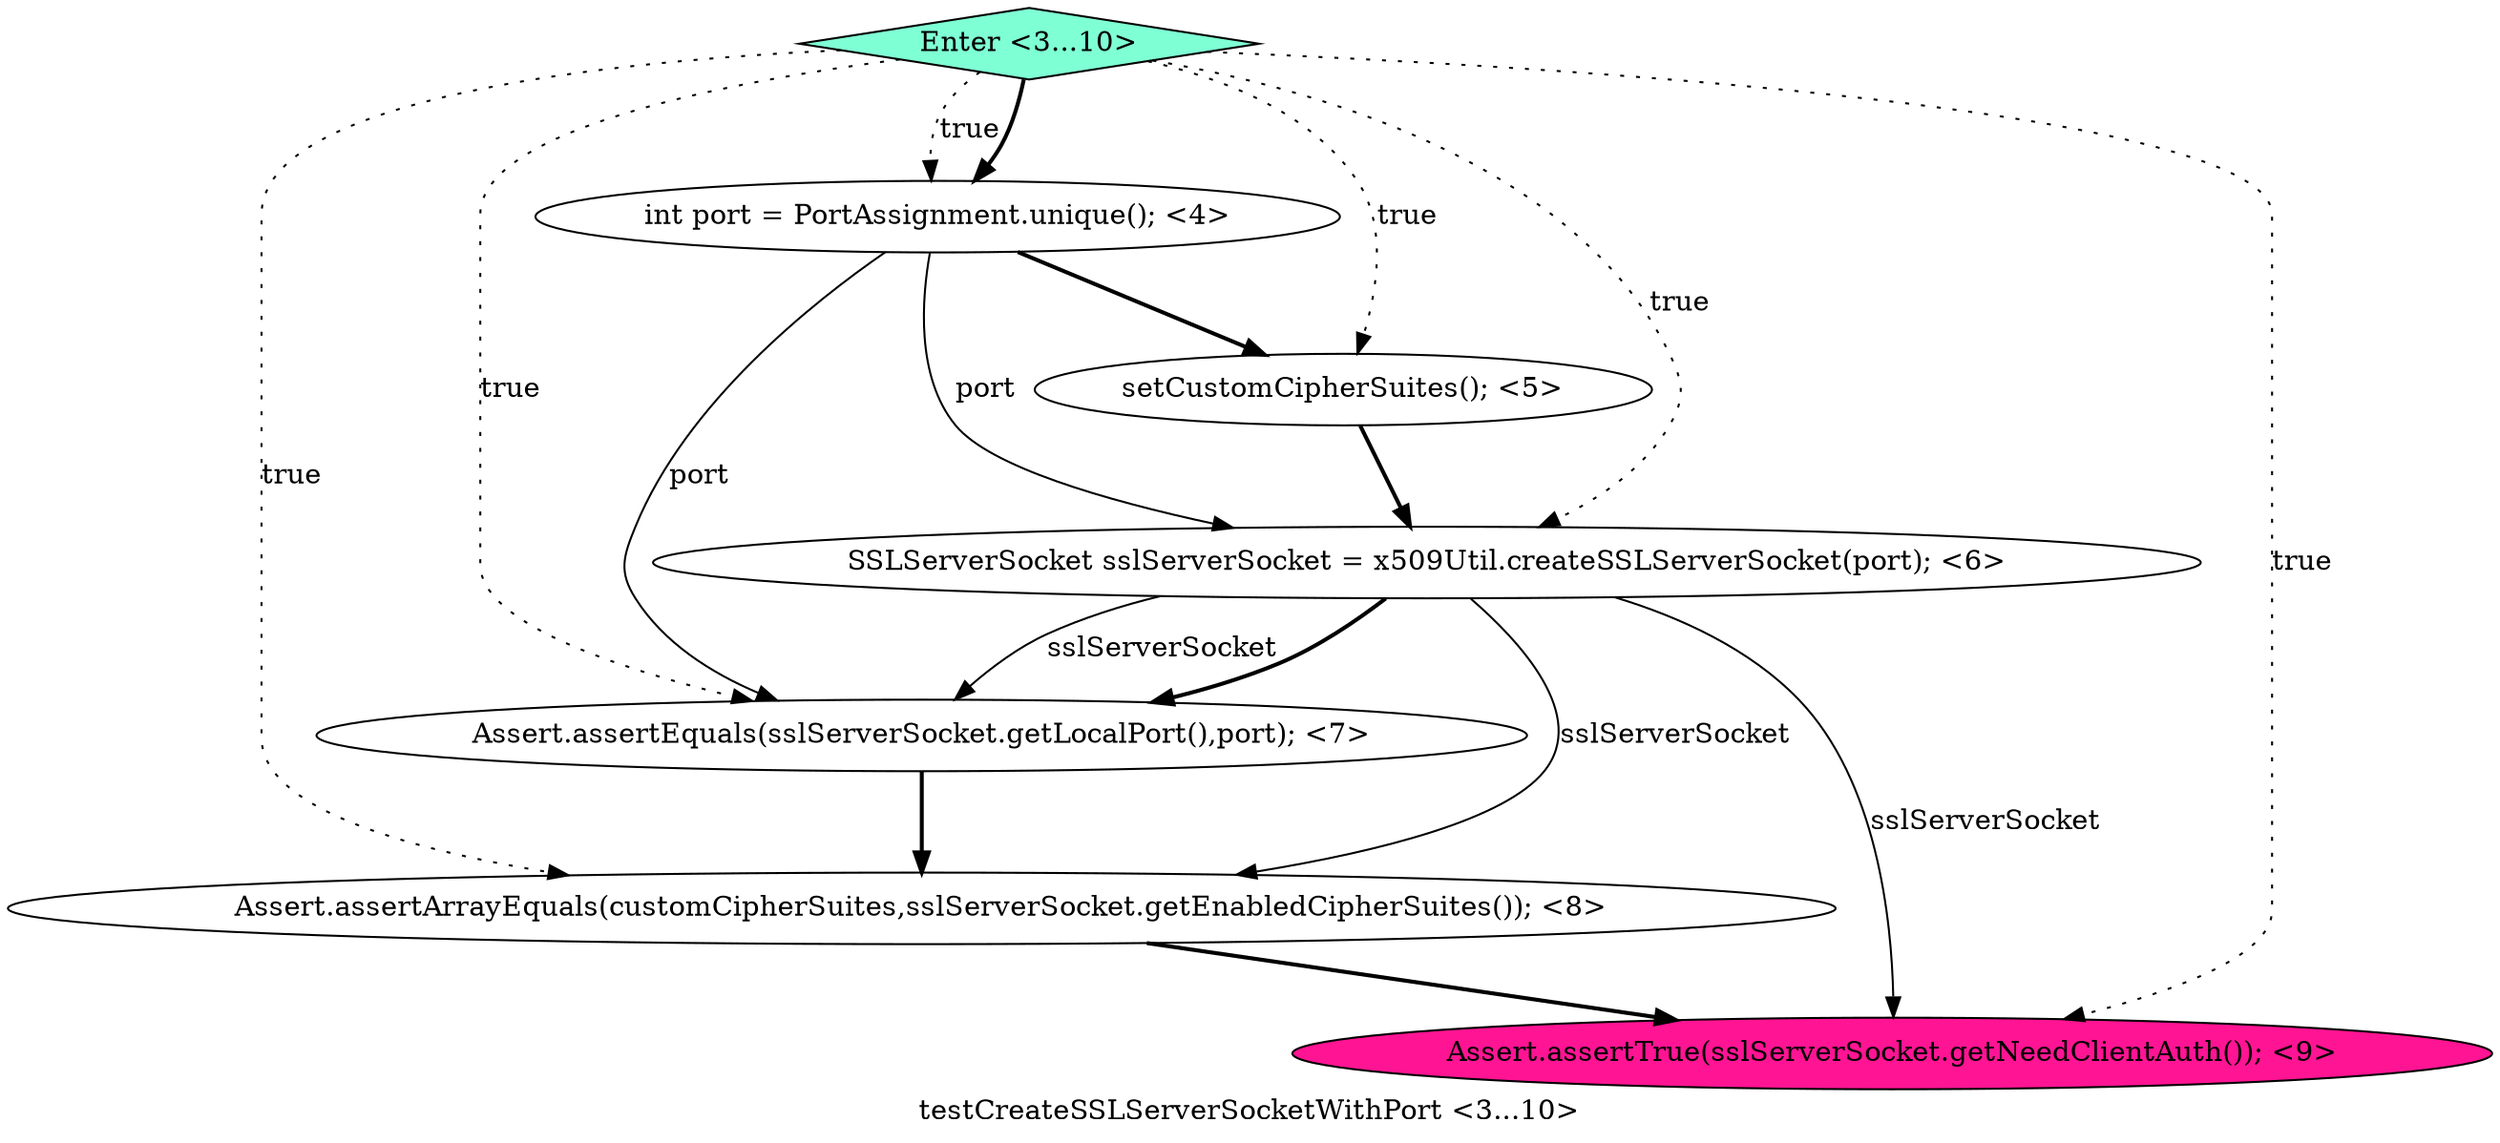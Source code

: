 digraph PDG {
label = "testCreateSSLServerSocketWithPort <3...10>";
0.4 [style = filled, label = "Assert.assertArrayEquals(customCipherSuites,sslServerSocket.getEnabledCipherSuites()); <8>", fillcolor = white, shape = ellipse];
0.6 [style = filled, label = "Enter <3...10>", fillcolor = aquamarine, shape = diamond];
0.1 [style = filled, label = "setCustomCipherSuites(); <5>", fillcolor = white, shape = ellipse];
0.0 [style = filled, label = "int port = PortAssignment.unique(); <4>", fillcolor = white, shape = ellipse];
0.3 [style = filled, label = "Assert.assertEquals(sslServerSocket.getLocalPort(),port); <7>", fillcolor = white, shape = ellipse];
0.5 [style = filled, label = "Assert.assertTrue(sslServerSocket.getNeedClientAuth()); <9>", fillcolor = deeppink, shape = ellipse];
0.2 [style = filled, label = "SSLServerSocket sslServerSocket = x509Util.createSSLServerSocket(port); <6>", fillcolor = white, shape = ellipse];
0.0 -> 0.1 [style = bold, label=""];
0.0 -> 0.2 [style = solid, label="port"];
0.0 -> 0.3 [style = solid, label="port"];
0.1 -> 0.2 [style = bold, label=""];
0.2 -> 0.3 [style = solid, label="sslServerSocket"];
0.2 -> 0.3 [style = bold, label=""];
0.2 -> 0.4 [style = solid, label="sslServerSocket"];
0.2 -> 0.5 [style = solid, label="sslServerSocket"];
0.3 -> 0.4 [style = bold, label=""];
0.4 -> 0.5 [style = bold, label=""];
0.6 -> 0.0 [style = dotted, label="true"];
0.6 -> 0.0 [style = bold, label=""];
0.6 -> 0.1 [style = dotted, label="true"];
0.6 -> 0.2 [style = dotted, label="true"];
0.6 -> 0.3 [style = dotted, label="true"];
0.6 -> 0.4 [style = dotted, label="true"];
0.6 -> 0.5 [style = dotted, label="true"];
}
